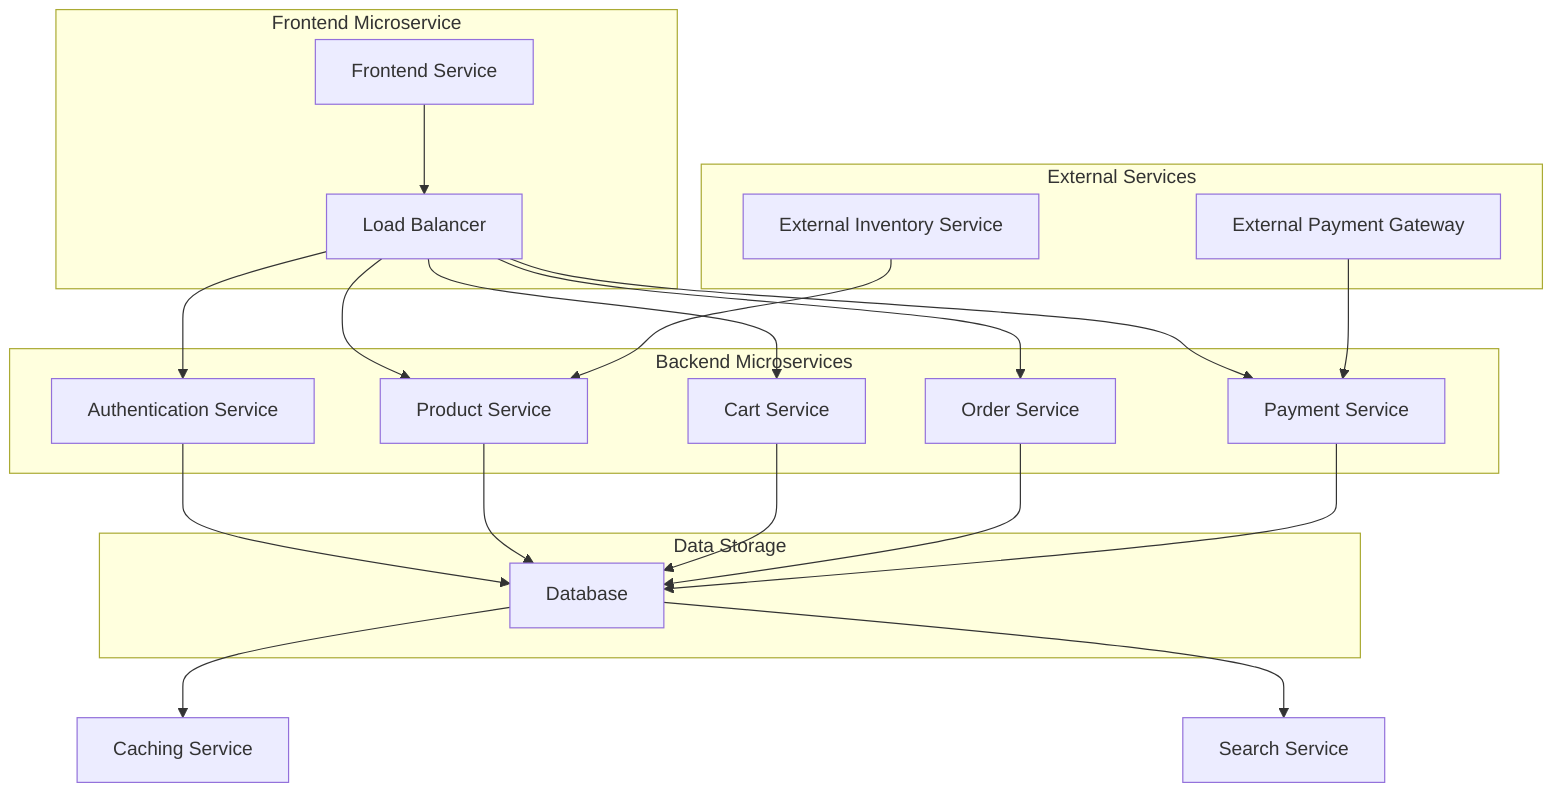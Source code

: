 graph TD;

    subgraph "Frontend Microservice" 
        A[Frontend Service] --> B[Load Balancer]
    end

    subgraph "Backend Microservices"
        B --> C[Authentication Service]
        B --> D[Product Service]
        B --> E[Cart Service]
        B --> F[Order Service]
        B --> G[Payment Service]
    end

    subgraph "Data Storage"
        C --> H[Database]
        D --> H
        E --> H
        F --> H
        G --> H
    end

    H --> I[Caching Service]
    H --> J[Search Service]

    subgraph "External Services"
        K[External Payment Gateway] --> G
        L[External Inventory Service] --> D
    end